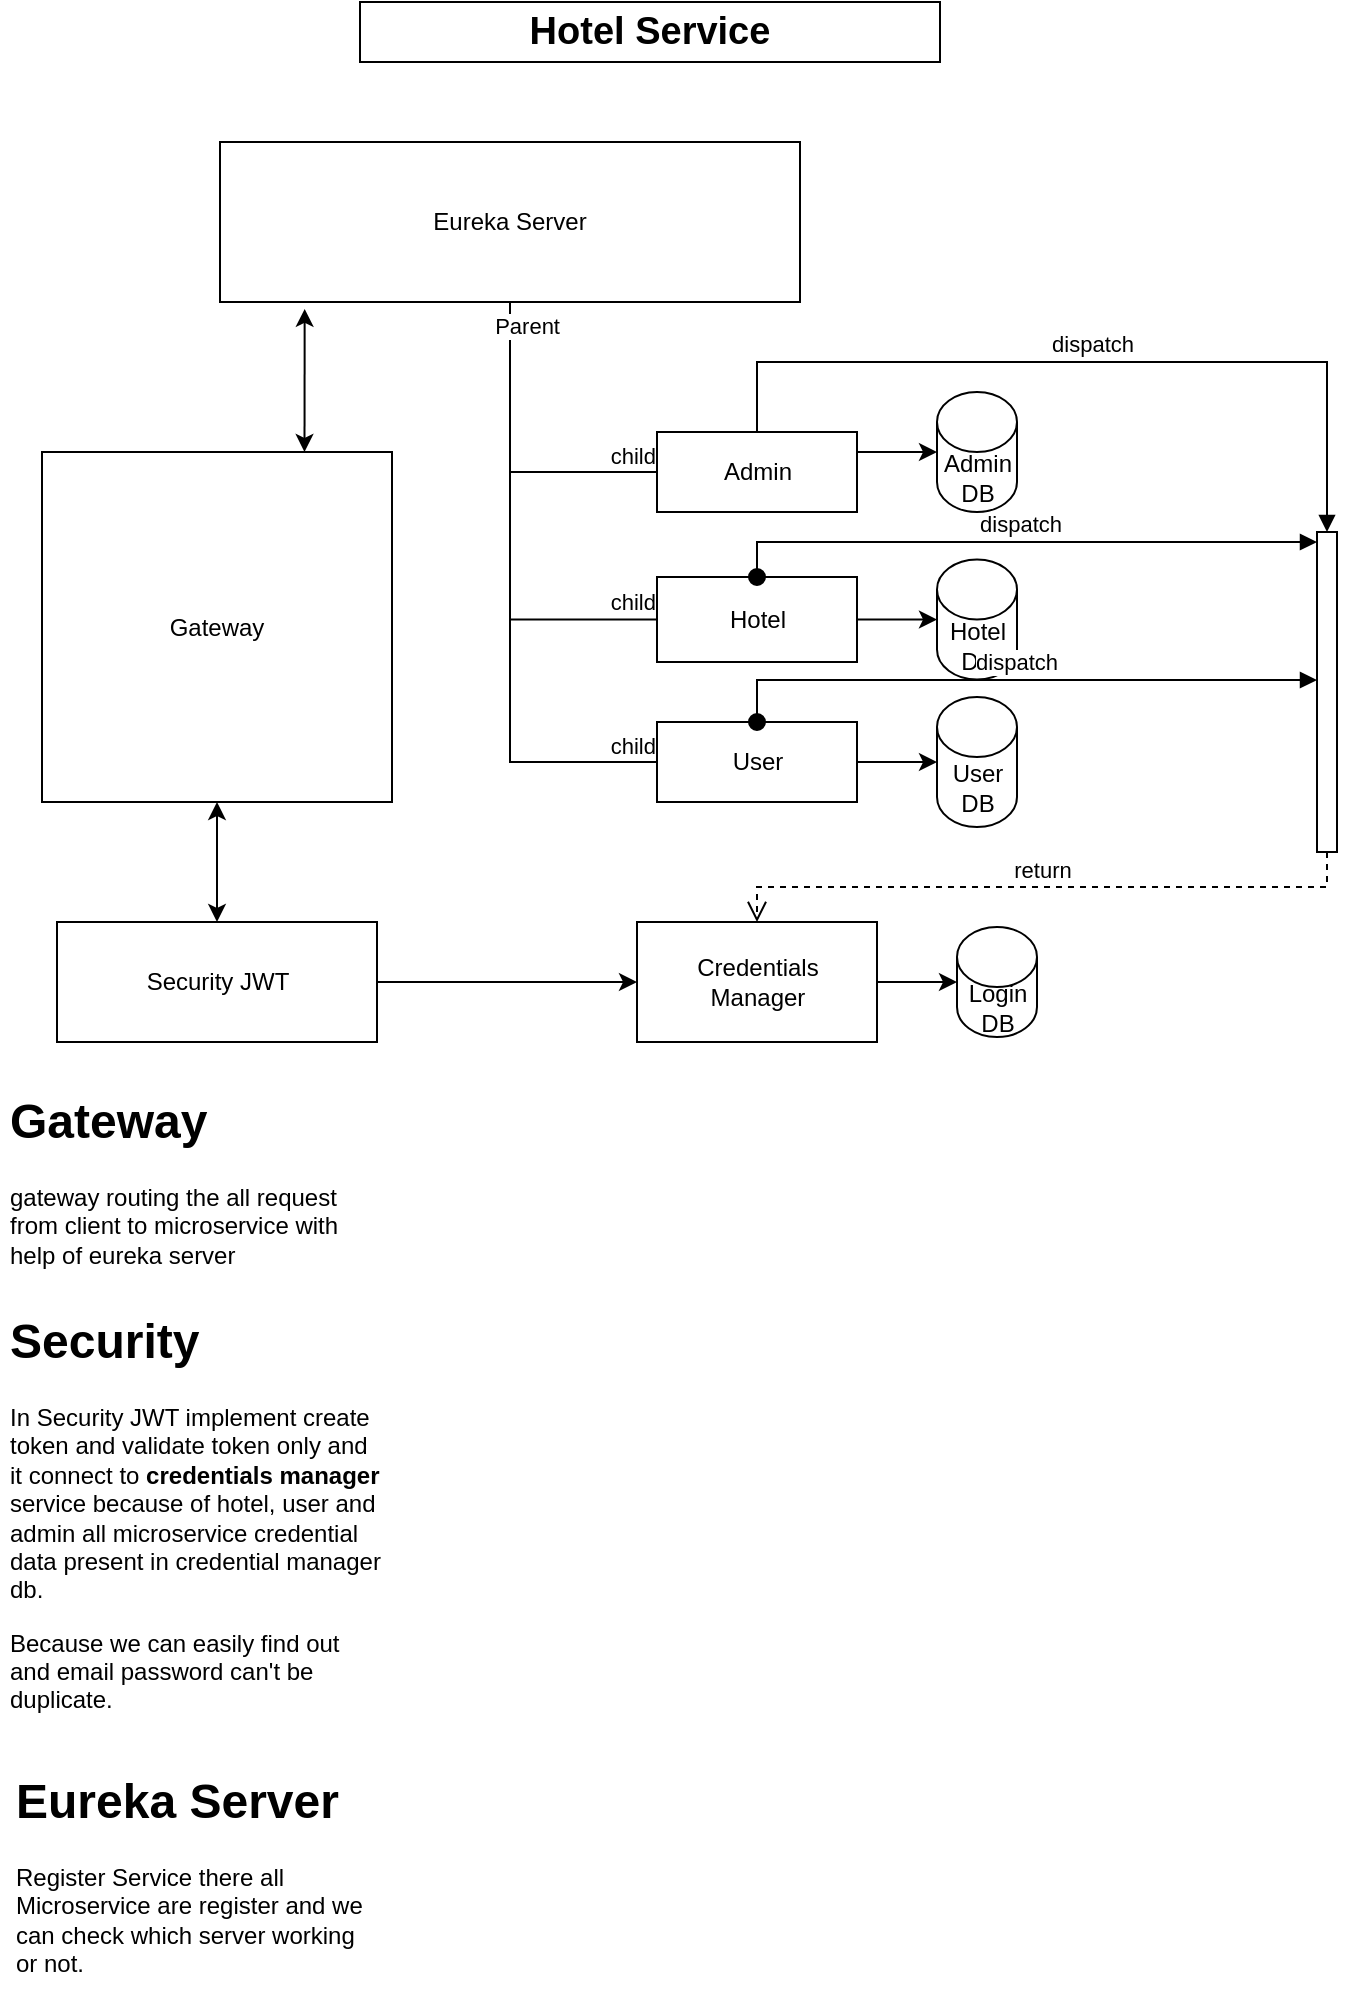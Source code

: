 <mxfile version="21.3.2" type="github">
  <diagram name="Page-1" id="zJ9mpb9FcX2JbpjDQztF">
    <mxGraphModel dx="1050" dy="541" grid="1" gridSize="10" guides="1" tooltips="1" connect="1" arrows="1" fold="1" page="1" pageScale="1" pageWidth="850" pageHeight="1100" math="0" shadow="0">
      <root>
        <mxCell id="0" />
        <mxCell id="1" parent="0" />
        <mxCell id="lN6oGEisXA3MA-B1Hms9-3" value="Gateway" style="whiteSpace=wrap;html=1;aspect=fixed;" vertex="1" parent="1">
          <mxGeometry x="101" y="255" width="175" height="175" as="geometry" />
        </mxCell>
        <mxCell id="lN6oGEisXA3MA-B1Hms9-4" value="Security JWT" style="whiteSpace=wrap;html=1;" vertex="1" parent="1">
          <mxGeometry x="108.5" y="490" width="160" height="60" as="geometry" />
        </mxCell>
        <mxCell id="lN6oGEisXA3MA-B1Hms9-7" value="" style="endArrow=classic;startArrow=classic;html=1;rounded=0;entryX=0.5;entryY=1;entryDx=0;entryDy=0;exitX=0.5;exitY=0;exitDx=0;exitDy=0;" edge="1" parent="1" source="lN6oGEisXA3MA-B1Hms9-4" target="lN6oGEisXA3MA-B1Hms9-3">
          <mxGeometry width="50" height="50" relative="1" as="geometry">
            <mxPoint x="148.5" y="485" as="sourcePoint" />
            <mxPoint x="198.5" y="435" as="targetPoint" />
          </mxGeometry>
        </mxCell>
        <mxCell id="lN6oGEisXA3MA-B1Hms9-12" value="Hotel" style="rounded=0;whiteSpace=wrap;html=1;" vertex="1" parent="1">
          <mxGeometry x="408.5" y="317.5" width="100" height="42.5" as="geometry" />
        </mxCell>
        <mxCell id="lN6oGEisXA3MA-B1Hms9-13" value="User" style="rounded=0;whiteSpace=wrap;html=1;" vertex="1" parent="1">
          <mxGeometry x="408.5" y="390" width="100" height="40" as="geometry" />
        </mxCell>
        <mxCell id="lN6oGEisXA3MA-B1Hms9-14" value="Credentials&lt;br&gt;Manager" style="rounded=0;whiteSpace=wrap;html=1;" vertex="1" parent="1">
          <mxGeometry x="398.5" y="490" width="120" height="60" as="geometry" />
        </mxCell>
        <mxCell id="lN6oGEisXA3MA-B1Hms9-15" value="Hotel&lt;br&gt;DB" style="shape=cylinder3;whiteSpace=wrap;html=1;boundedLbl=1;backgroundOutline=1;size=15;" vertex="1" parent="1">
          <mxGeometry x="548.5" y="308.75" width="40" height="60" as="geometry" />
        </mxCell>
        <mxCell id="lN6oGEisXA3MA-B1Hms9-16" value="User&lt;br&gt;DB" style="shape=cylinder3;whiteSpace=wrap;html=1;boundedLbl=1;backgroundOutline=1;size=15;" vertex="1" parent="1">
          <mxGeometry x="548.5" y="377.5" width="40" height="65" as="geometry" />
        </mxCell>
        <mxCell id="lN6oGEisXA3MA-B1Hms9-17" value="Login DB" style="shape=cylinder3;whiteSpace=wrap;html=1;boundedLbl=1;backgroundOutline=1;size=15;" vertex="1" parent="1">
          <mxGeometry x="558.5" y="492.5" width="40" height="55" as="geometry" />
        </mxCell>
        <mxCell id="lN6oGEisXA3MA-B1Hms9-18" value="Hotel Service" style="text;html=1;strokeColor=default;fillColor=none;align=center;verticalAlign=middle;whiteSpace=wrap;rounded=0;fontStyle=1;fontSize=19;" vertex="1" parent="1">
          <mxGeometry x="260" y="30" width="290" height="30" as="geometry" />
        </mxCell>
        <mxCell id="lN6oGEisXA3MA-B1Hms9-29" value="" style="endArrow=classic;html=1;rounded=0;exitX=1;exitY=0.5;exitDx=0;exitDy=0;entryX=0;entryY=0.5;entryDx=0;entryDy=0;" edge="1" parent="1" source="lN6oGEisXA3MA-B1Hms9-4" target="lN6oGEisXA3MA-B1Hms9-14">
          <mxGeometry width="50" height="50" relative="1" as="geometry">
            <mxPoint x="278.5" y="515" as="sourcePoint" />
            <mxPoint x="328.5" y="465" as="targetPoint" />
          </mxGeometry>
        </mxCell>
        <mxCell id="lN6oGEisXA3MA-B1Hms9-30" value="" style="endArrow=classic;html=1;rounded=0;entryX=0;entryY=0.5;entryDx=0;entryDy=0;entryPerimeter=0;exitX=1;exitY=0.5;exitDx=0;exitDy=0;" edge="1" parent="1" source="lN6oGEisXA3MA-B1Hms9-12" target="lN6oGEisXA3MA-B1Hms9-15">
          <mxGeometry width="50" height="50" relative="1" as="geometry">
            <mxPoint x="538.5" y="325" as="sourcePoint" />
            <mxPoint x="588.5" y="275" as="targetPoint" />
          </mxGeometry>
        </mxCell>
        <mxCell id="lN6oGEisXA3MA-B1Hms9-31" value="" style="endArrow=classic;html=1;rounded=0;entryX=0;entryY=0.5;entryDx=0;entryDy=0;entryPerimeter=0;exitX=1;exitY=0.5;exitDx=0;exitDy=0;" edge="1" parent="1" source="lN6oGEisXA3MA-B1Hms9-13" target="lN6oGEisXA3MA-B1Hms9-16">
          <mxGeometry width="50" height="50" relative="1" as="geometry">
            <mxPoint x="508.5" y="370" as="sourcePoint" />
            <mxPoint x="558.5" y="320" as="targetPoint" />
          </mxGeometry>
        </mxCell>
        <mxCell id="lN6oGEisXA3MA-B1Hms9-32" value="" style="endArrow=classic;html=1;rounded=0;entryX=0;entryY=0.5;entryDx=0;entryDy=0;entryPerimeter=0;exitX=1;exitY=0.5;exitDx=0;exitDy=0;" edge="1" parent="1" source="lN6oGEisXA3MA-B1Hms9-14" target="lN6oGEisXA3MA-B1Hms9-17">
          <mxGeometry width="50" height="50" relative="1" as="geometry">
            <mxPoint x="538.5" y="505" as="sourcePoint" />
            <mxPoint x="588.5" y="455" as="targetPoint" />
          </mxGeometry>
        </mxCell>
        <mxCell id="lN6oGEisXA3MA-B1Hms9-35" value="Admin" style="rounded=0;whiteSpace=wrap;html=1;" vertex="1" parent="1">
          <mxGeometry x="408.5" y="245" width="100" height="40" as="geometry" />
        </mxCell>
        <mxCell id="lN6oGEisXA3MA-B1Hms9-41" value="" style="endArrow=none;html=1;edgeStyle=orthogonalEdgeStyle;rounded=0;exitX=0.5;exitY=1;exitDx=0;exitDy=0;entryX=0;entryY=0.5;entryDx=0;entryDy=0;" edge="1" parent="1" source="lN6oGEisXA3MA-B1Hms9-57" target="lN6oGEisXA3MA-B1Hms9-35">
          <mxGeometry relative="1" as="geometry">
            <mxPoint x="276" y="235" as="sourcePoint" />
            <mxPoint x="436" y="235" as="targetPoint" />
          </mxGeometry>
        </mxCell>
        <mxCell id="lN6oGEisXA3MA-B1Hms9-42" value="parent" style="edgeLabel;resizable=0;html=1;align=left;verticalAlign=bottom;" connectable="0" vertex="1" parent="lN6oGEisXA3MA-B1Hms9-41">
          <mxGeometry x="-1" relative="1" as="geometry" />
        </mxCell>
        <mxCell id="lN6oGEisXA3MA-B1Hms9-43" value="child" style="edgeLabel;resizable=0;html=1;align=right;verticalAlign=bottom;" connectable="0" vertex="1" parent="lN6oGEisXA3MA-B1Hms9-41">
          <mxGeometry x="1" relative="1" as="geometry" />
        </mxCell>
        <mxCell id="lN6oGEisXA3MA-B1Hms9-44" value="" style="endArrow=none;html=1;edgeStyle=orthogonalEdgeStyle;rounded=0;exitX=0.5;exitY=1;exitDx=0;exitDy=0;entryX=0;entryY=0.5;entryDx=0;entryDy=0;" edge="1" parent="1" source="lN6oGEisXA3MA-B1Hms9-57" target="lN6oGEisXA3MA-B1Hms9-12">
          <mxGeometry relative="1" as="geometry">
            <mxPoint x="338.5" y="315" as="sourcePoint" />
            <mxPoint x="498.5" y="315" as="targetPoint" />
          </mxGeometry>
        </mxCell>
        <mxCell id="lN6oGEisXA3MA-B1Hms9-46" value="child" style="edgeLabel;resizable=0;html=1;align=right;verticalAlign=bottom;" connectable="0" vertex="1" parent="lN6oGEisXA3MA-B1Hms9-44">
          <mxGeometry x="1" relative="1" as="geometry" />
        </mxCell>
        <mxCell id="lN6oGEisXA3MA-B1Hms9-47" value="" style="endArrow=none;html=1;edgeStyle=orthogonalEdgeStyle;rounded=0;exitX=0.5;exitY=1;exitDx=0;exitDy=0;entryX=0;entryY=0.5;entryDx=0;entryDy=0;" edge="1" parent="1" source="lN6oGEisXA3MA-B1Hms9-57" target="lN6oGEisXA3MA-B1Hms9-13">
          <mxGeometry relative="1" as="geometry">
            <mxPoint x="278.5" y="345" as="sourcePoint" />
            <mxPoint x="498.5" y="315" as="targetPoint" />
          </mxGeometry>
        </mxCell>
        <mxCell id="lN6oGEisXA3MA-B1Hms9-49" value="child" style="edgeLabel;resizable=0;html=1;align=right;verticalAlign=bottom;" connectable="0" vertex="1" parent="lN6oGEisXA3MA-B1Hms9-47">
          <mxGeometry x="1" relative="1" as="geometry" />
        </mxCell>
        <mxCell id="lN6oGEisXA3MA-B1Hms9-51" value="" style="html=1;points=[];perimeter=orthogonalPerimeter;outlineConnect=0;targetShapes=umlLifeline;portConstraint=eastwest;newEdgeStyle={&quot;edgeStyle&quot;:&quot;elbowEdgeStyle&quot;,&quot;elbow&quot;:&quot;vertical&quot;,&quot;curved&quot;:0,&quot;rounded&quot;:0};" vertex="1" parent="1">
          <mxGeometry x="738.5" y="295" width="10" height="160" as="geometry" />
        </mxCell>
        <mxCell id="lN6oGEisXA3MA-B1Hms9-52" value="dispatch" style="html=1;verticalAlign=bottom;endArrow=block;edgeStyle=elbowEdgeStyle;elbow=vertical;curved=0;rounded=0;exitX=0.5;exitY=0;exitDx=0;exitDy=0;" edge="1" target="lN6oGEisXA3MA-B1Hms9-51" parent="1" source="lN6oGEisXA3MA-B1Hms9-35">
          <mxGeometry relative="1" as="geometry">
            <mxPoint x="588.5" y="195" as="sourcePoint" />
            <Array as="points">
              <mxPoint x="530" y="210" />
              <mxPoint x="618.5" y="255" />
            </Array>
          </mxGeometry>
        </mxCell>
        <mxCell id="lN6oGEisXA3MA-B1Hms9-53" value="return" style="html=1;verticalAlign=bottom;endArrow=open;dashed=1;endSize=8;edgeStyle=elbowEdgeStyle;elbow=vertical;curved=0;rounded=0;entryX=0.5;entryY=0;entryDx=0;entryDy=0;" edge="1" source="lN6oGEisXA3MA-B1Hms9-51" parent="1" target="lN6oGEisXA3MA-B1Hms9-14">
          <mxGeometry relative="1" as="geometry">
            <mxPoint x="678.5" y="505" as="targetPoint" />
            <Array as="points" />
          </mxGeometry>
        </mxCell>
        <mxCell id="lN6oGEisXA3MA-B1Hms9-54" value="dispatch" style="html=1;verticalAlign=bottom;startArrow=oval;startFill=1;endArrow=block;startSize=8;edgeStyle=elbowEdgeStyle;elbow=vertical;curved=0;rounded=0;exitX=0.5;exitY=0;exitDx=0;exitDy=0;" edge="1" parent="1" source="lN6oGEisXA3MA-B1Hms9-12" target="lN6oGEisXA3MA-B1Hms9-51">
          <mxGeometry width="60" relative="1" as="geometry">
            <mxPoint x="388.5" y="315" as="sourcePoint" />
            <mxPoint x="448.5" y="315" as="targetPoint" />
            <Array as="points">
              <mxPoint x="670" y="300" />
              <mxPoint x="628.5" y="295" />
            </Array>
          </mxGeometry>
        </mxCell>
        <mxCell id="lN6oGEisXA3MA-B1Hms9-56" value="dispatch" style="html=1;verticalAlign=bottom;startArrow=oval;startFill=1;endArrow=block;startSize=8;edgeStyle=elbowEdgeStyle;elbow=vertical;curved=0;rounded=0;exitX=0.5;exitY=0;exitDx=0;exitDy=0;" edge="1" parent="1" source="lN6oGEisXA3MA-B1Hms9-13" target="lN6oGEisXA3MA-B1Hms9-51">
          <mxGeometry width="60" relative="1" as="geometry">
            <mxPoint x="608.5" y="368.75" as="sourcePoint" />
            <mxPoint x="708.5" y="355" as="targetPoint" />
            <Array as="points">
              <mxPoint x="518.5" y="369" />
            </Array>
          </mxGeometry>
        </mxCell>
        <mxCell id="lN6oGEisXA3MA-B1Hms9-57" value="Eureka Server" style="html=1;whiteSpace=wrap;" vertex="1" parent="1">
          <mxGeometry x="190" y="100" width="290" height="80" as="geometry" />
        </mxCell>
        <mxCell id="lN6oGEisXA3MA-B1Hms9-58" value="Parent" style="edgeLabel;resizable=0;html=1;align=right;verticalAlign=bottom;" connectable="0" vertex="1" parent="1">
          <mxGeometry x="360" y="200" as="geometry" />
        </mxCell>
        <mxCell id="lN6oGEisXA3MA-B1Hms9-59" value="" style="endArrow=classic;startArrow=classic;html=1;rounded=0;entryX=0.146;entryY=1.043;entryDx=0;entryDy=0;entryPerimeter=0;exitX=0.75;exitY=0;exitDx=0;exitDy=0;" edge="1" parent="1" source="lN6oGEisXA3MA-B1Hms9-3" target="lN6oGEisXA3MA-B1Hms9-57">
          <mxGeometry width="50" height="50" relative="1" as="geometry">
            <mxPoint x="230" y="250" as="sourcePoint" />
            <mxPoint x="280" y="200" as="targetPoint" />
          </mxGeometry>
        </mxCell>
        <mxCell id="lN6oGEisXA3MA-B1Hms9-60" value="Admin DB" style="shape=cylinder3;whiteSpace=wrap;html=1;boundedLbl=1;backgroundOutline=1;size=15;" vertex="1" parent="1">
          <mxGeometry x="548.5" y="225" width="40" height="60" as="geometry" />
        </mxCell>
        <mxCell id="lN6oGEisXA3MA-B1Hms9-62" value="" style="endArrow=classic;html=1;rounded=0;entryX=0;entryY=0.5;entryDx=0;entryDy=0;entryPerimeter=0;exitX=1;exitY=0.25;exitDx=0;exitDy=0;" edge="1" parent="1" source="lN6oGEisXA3MA-B1Hms9-35" target="lN6oGEisXA3MA-B1Hms9-60">
          <mxGeometry width="50" height="50" relative="1" as="geometry">
            <mxPoint x="400" y="310" as="sourcePoint" />
            <mxPoint x="450" y="260" as="targetPoint" />
          </mxGeometry>
        </mxCell>
        <mxCell id="lN6oGEisXA3MA-B1Hms9-63" value="&lt;h1&gt;Gateway&lt;/h1&gt;&lt;p&gt;gateway routing the all request from client to microservice with help of eureka server&lt;/p&gt;" style="text;html=1;strokeColor=none;fillColor=none;spacing=5;spacingTop=-20;whiteSpace=wrap;overflow=hidden;rounded=0;" vertex="1" parent="1">
          <mxGeometry x="80" y="570" width="196" height="100" as="geometry" />
        </mxCell>
        <mxCell id="lN6oGEisXA3MA-B1Hms9-64" value="&lt;h1&gt;Security&amp;nbsp;&lt;/h1&gt;&lt;p&gt;In Security JWT implement create token and validate token only and it connect to &lt;b&gt;credentials manager&lt;/b&gt; service because of hotel, user and admin all microservice credential data present in credential manager db.&amp;nbsp;&lt;/p&gt;&lt;p&gt;Because we can easily find out and email password can&#39;t be duplicate.&amp;nbsp;&lt;/p&gt;" style="text;html=1;strokeColor=none;fillColor=none;spacing=5;spacingTop=-20;whiteSpace=wrap;overflow=hidden;rounded=0;" vertex="1" parent="1">
          <mxGeometry x="80" y="680" width="196" height="210" as="geometry" />
        </mxCell>
        <mxCell id="lN6oGEisXA3MA-B1Hms9-65" value="&lt;h1&gt;Eureka Server&lt;/h1&gt;&lt;p&gt;Register Service there all Microservice are register and we can check which server working or not.&lt;/p&gt;" style="text;html=1;strokeColor=none;fillColor=none;spacing=5;spacingTop=-20;whiteSpace=wrap;overflow=hidden;rounded=0;" vertex="1" parent="1">
          <mxGeometry x="83" y="910" width="190" height="120" as="geometry" />
        </mxCell>
      </root>
    </mxGraphModel>
  </diagram>
</mxfile>
